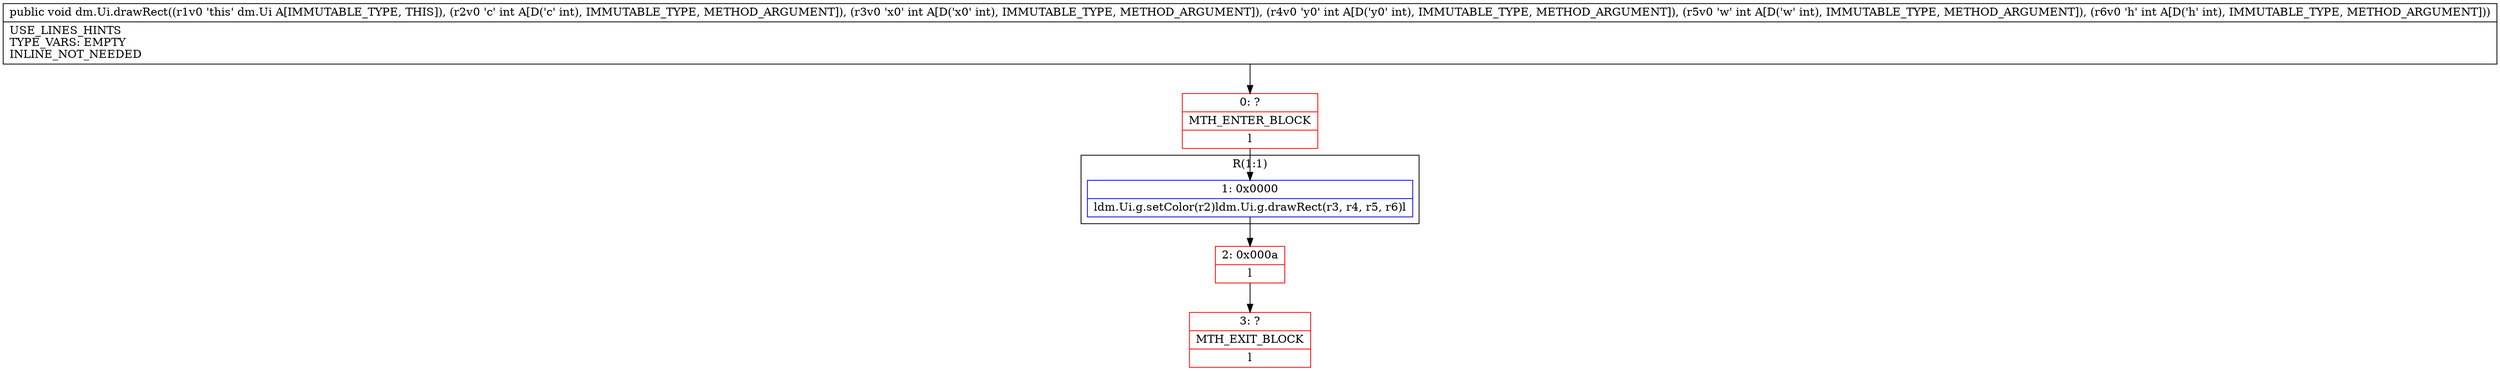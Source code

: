 digraph "CFG fordm.Ui.drawRect(IIIII)V" {
subgraph cluster_Region_1975755464 {
label = "R(1:1)";
node [shape=record,color=blue];
Node_1 [shape=record,label="{1\:\ 0x0000|ldm.Ui.g.setColor(r2)ldm.Ui.g.drawRect(r3, r4, r5, r6)l}"];
}
Node_0 [shape=record,color=red,label="{0\:\ ?|MTH_ENTER_BLOCK\l|l}"];
Node_2 [shape=record,color=red,label="{2\:\ 0x000a|l}"];
Node_3 [shape=record,color=red,label="{3\:\ ?|MTH_EXIT_BLOCK\l|l}"];
MethodNode[shape=record,label="{public void dm.Ui.drawRect((r1v0 'this' dm.Ui A[IMMUTABLE_TYPE, THIS]), (r2v0 'c' int A[D('c' int), IMMUTABLE_TYPE, METHOD_ARGUMENT]), (r3v0 'x0' int A[D('x0' int), IMMUTABLE_TYPE, METHOD_ARGUMENT]), (r4v0 'y0' int A[D('y0' int), IMMUTABLE_TYPE, METHOD_ARGUMENT]), (r5v0 'w' int A[D('w' int), IMMUTABLE_TYPE, METHOD_ARGUMENT]), (r6v0 'h' int A[D('h' int), IMMUTABLE_TYPE, METHOD_ARGUMENT]))  | USE_LINES_HINTS\lTYPE_VARS: EMPTY\lINLINE_NOT_NEEDED\l}"];
MethodNode -> Node_0;
Node_1 -> Node_2;
Node_0 -> Node_1;
Node_2 -> Node_3;
}

